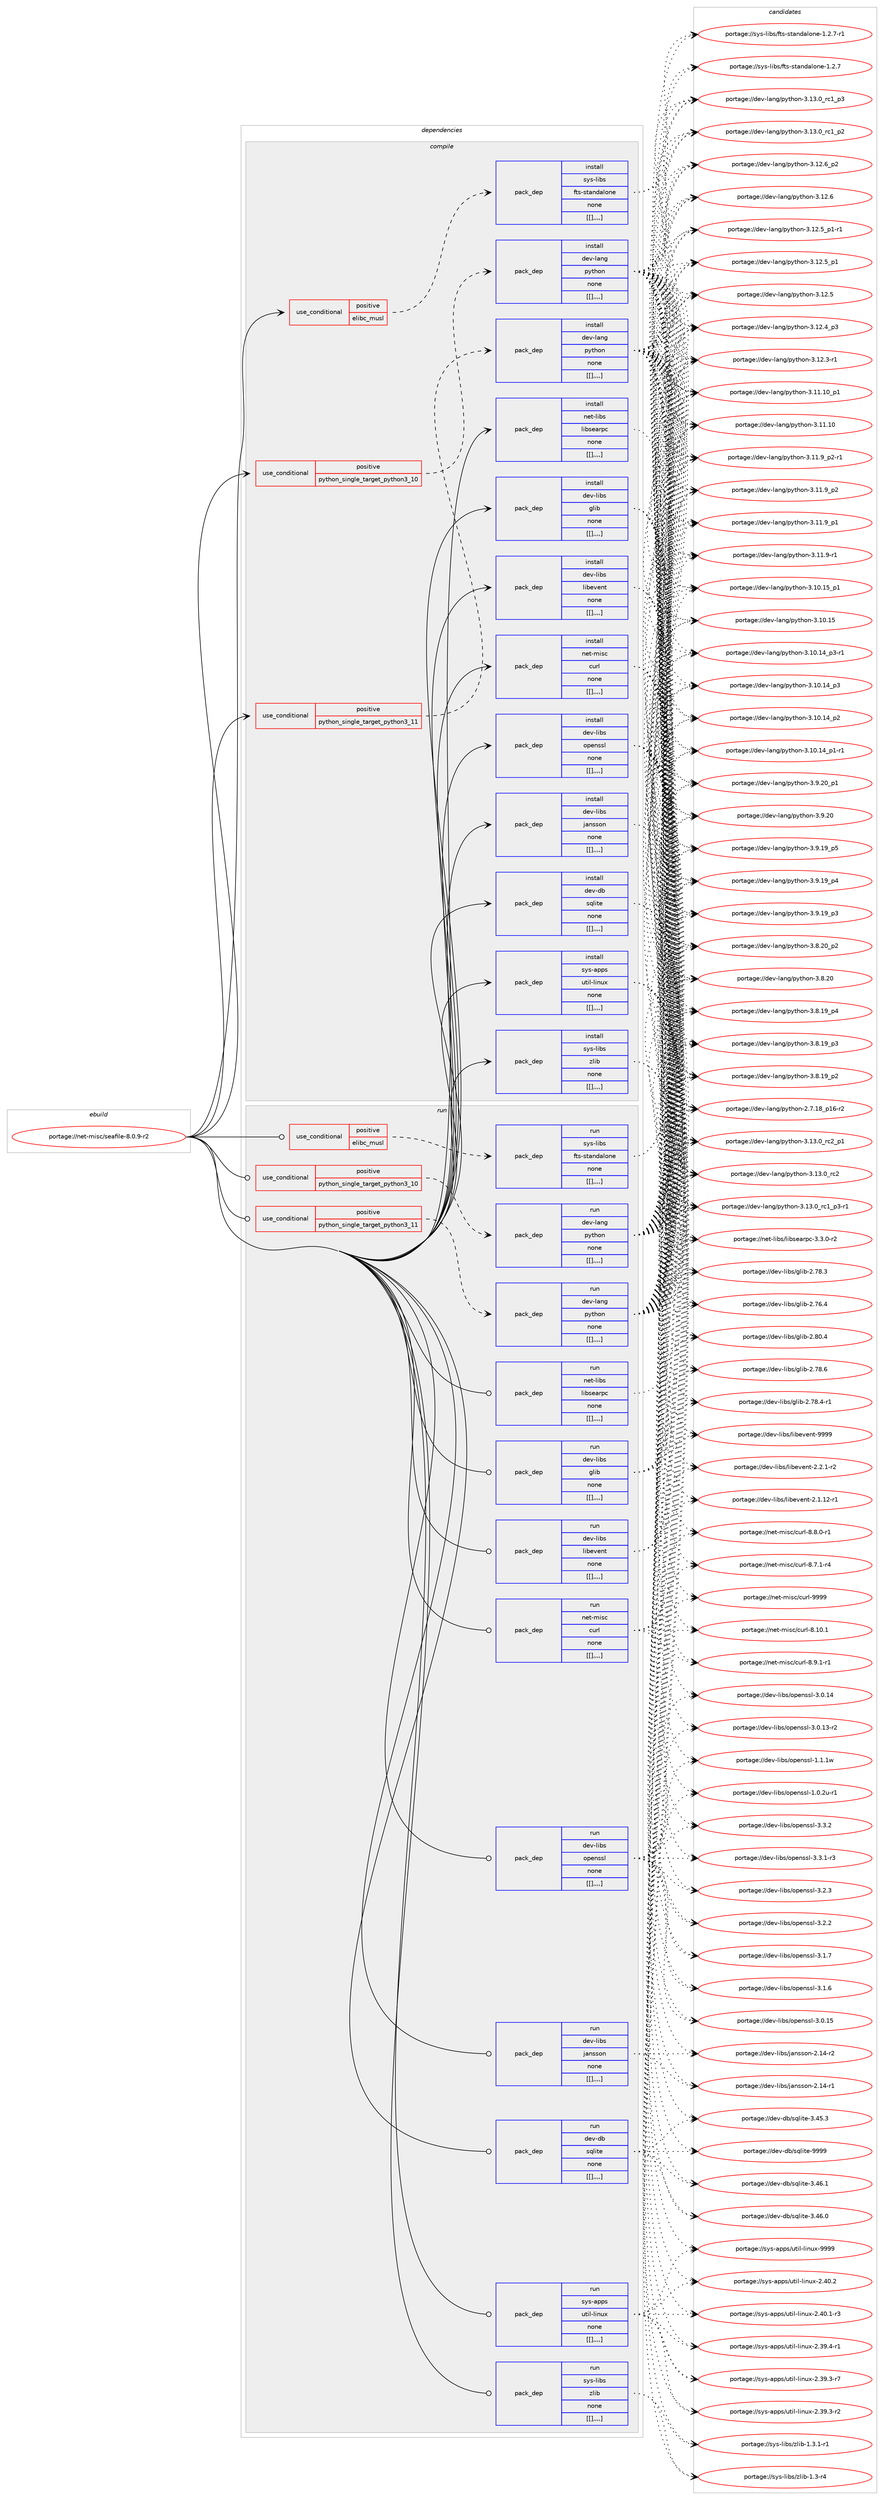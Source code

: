 digraph prolog {

# *************
# Graph options
# *************

newrank=true;
concentrate=true;
compound=true;
graph [rankdir=LR,fontname=Helvetica,fontsize=10,ranksep=1.5];#, ranksep=2.5, nodesep=0.2];
edge  [arrowhead=vee];
node  [fontname=Helvetica,fontsize=10];

# **********
# The ebuild
# **********

subgraph cluster_leftcol {
color=gray;
label=<<i>ebuild</i>>;
id [label="portage://net-misc/seafile-8.0.9-r2", color=red, width=4, href="../net-misc/seafile-8.0.9-r2.svg"];
}

# ****************
# The dependencies
# ****************

subgraph cluster_midcol {
color=gray;
label=<<i>dependencies</i>>;
subgraph cluster_compile {
fillcolor="#eeeeee";
style=filled;
label=<<i>compile</i>>;
subgraph cond102518 {
dependency385290 [label=<<TABLE BORDER="0" CELLBORDER="1" CELLSPACING="0" CELLPADDING="4"><TR><TD ROWSPAN="3" CELLPADDING="10">use_conditional</TD></TR><TR><TD>positive</TD></TR><TR><TD>elibc_musl</TD></TR></TABLE>>, shape=none, color=red];
subgraph pack280033 {
dependency385291 [label=<<TABLE BORDER="0" CELLBORDER="1" CELLSPACING="0" CELLPADDING="4" WIDTH="220"><TR><TD ROWSPAN="6" CELLPADDING="30">pack_dep</TD></TR><TR><TD WIDTH="110">install</TD></TR><TR><TD>sys-libs</TD></TR><TR><TD>fts-standalone</TD></TR><TR><TD>none</TD></TR><TR><TD>[[],,,,]</TD></TR></TABLE>>, shape=none, color=blue];
}
dependency385290:e -> dependency385291:w [weight=20,style="dashed",arrowhead="vee"];
}
id:e -> dependency385290:w [weight=20,style="solid",arrowhead="vee"];
subgraph cond102519 {
dependency385292 [label=<<TABLE BORDER="0" CELLBORDER="1" CELLSPACING="0" CELLPADDING="4"><TR><TD ROWSPAN="3" CELLPADDING="10">use_conditional</TD></TR><TR><TD>positive</TD></TR><TR><TD>python_single_target_python3_10</TD></TR></TABLE>>, shape=none, color=red];
subgraph pack280034 {
dependency385293 [label=<<TABLE BORDER="0" CELLBORDER="1" CELLSPACING="0" CELLPADDING="4" WIDTH="220"><TR><TD ROWSPAN="6" CELLPADDING="30">pack_dep</TD></TR><TR><TD WIDTH="110">install</TD></TR><TR><TD>dev-lang</TD></TR><TR><TD>python</TD></TR><TR><TD>none</TD></TR><TR><TD>[[],,,,]</TD></TR></TABLE>>, shape=none, color=blue];
}
dependency385292:e -> dependency385293:w [weight=20,style="dashed",arrowhead="vee"];
}
id:e -> dependency385292:w [weight=20,style="solid",arrowhead="vee"];
subgraph cond102520 {
dependency385294 [label=<<TABLE BORDER="0" CELLBORDER="1" CELLSPACING="0" CELLPADDING="4"><TR><TD ROWSPAN="3" CELLPADDING="10">use_conditional</TD></TR><TR><TD>positive</TD></TR><TR><TD>python_single_target_python3_11</TD></TR></TABLE>>, shape=none, color=red];
subgraph pack280035 {
dependency385295 [label=<<TABLE BORDER="0" CELLBORDER="1" CELLSPACING="0" CELLPADDING="4" WIDTH="220"><TR><TD ROWSPAN="6" CELLPADDING="30">pack_dep</TD></TR><TR><TD WIDTH="110">install</TD></TR><TR><TD>dev-lang</TD></TR><TR><TD>python</TD></TR><TR><TD>none</TD></TR><TR><TD>[[],,,,]</TD></TR></TABLE>>, shape=none, color=blue];
}
dependency385294:e -> dependency385295:w [weight=20,style="dashed",arrowhead="vee"];
}
id:e -> dependency385294:w [weight=20,style="solid",arrowhead="vee"];
subgraph pack280036 {
dependency385296 [label=<<TABLE BORDER="0" CELLBORDER="1" CELLSPACING="0" CELLPADDING="4" WIDTH="220"><TR><TD ROWSPAN="6" CELLPADDING="30">pack_dep</TD></TR><TR><TD WIDTH="110">install</TD></TR><TR><TD>dev-db</TD></TR><TR><TD>sqlite</TD></TR><TR><TD>none</TD></TR><TR><TD>[[],,,,]</TD></TR></TABLE>>, shape=none, color=blue];
}
id:e -> dependency385296:w [weight=20,style="solid",arrowhead="vee"];
subgraph pack280037 {
dependency385297 [label=<<TABLE BORDER="0" CELLBORDER="1" CELLSPACING="0" CELLPADDING="4" WIDTH="220"><TR><TD ROWSPAN="6" CELLPADDING="30">pack_dep</TD></TR><TR><TD WIDTH="110">install</TD></TR><TR><TD>dev-libs</TD></TR><TR><TD>glib</TD></TR><TR><TD>none</TD></TR><TR><TD>[[],,,,]</TD></TR></TABLE>>, shape=none, color=blue];
}
id:e -> dependency385297:w [weight=20,style="solid",arrowhead="vee"];
subgraph pack280038 {
dependency385298 [label=<<TABLE BORDER="0" CELLBORDER="1" CELLSPACING="0" CELLPADDING="4" WIDTH="220"><TR><TD ROWSPAN="6" CELLPADDING="30">pack_dep</TD></TR><TR><TD WIDTH="110">install</TD></TR><TR><TD>dev-libs</TD></TR><TR><TD>jansson</TD></TR><TR><TD>none</TD></TR><TR><TD>[[],,,,]</TD></TR></TABLE>>, shape=none, color=blue];
}
id:e -> dependency385298:w [weight=20,style="solid",arrowhead="vee"];
subgraph pack280039 {
dependency385299 [label=<<TABLE BORDER="0" CELLBORDER="1" CELLSPACING="0" CELLPADDING="4" WIDTH="220"><TR><TD ROWSPAN="6" CELLPADDING="30">pack_dep</TD></TR><TR><TD WIDTH="110">install</TD></TR><TR><TD>dev-libs</TD></TR><TR><TD>libevent</TD></TR><TR><TD>none</TD></TR><TR><TD>[[],,,,]</TD></TR></TABLE>>, shape=none, color=blue];
}
id:e -> dependency385299:w [weight=20,style="solid",arrowhead="vee"];
subgraph pack280040 {
dependency385300 [label=<<TABLE BORDER="0" CELLBORDER="1" CELLSPACING="0" CELLPADDING="4" WIDTH="220"><TR><TD ROWSPAN="6" CELLPADDING="30">pack_dep</TD></TR><TR><TD WIDTH="110">install</TD></TR><TR><TD>dev-libs</TD></TR><TR><TD>openssl</TD></TR><TR><TD>none</TD></TR><TR><TD>[[],,,,]</TD></TR></TABLE>>, shape=none, color=blue];
}
id:e -> dependency385300:w [weight=20,style="solid",arrowhead="vee"];
subgraph pack280041 {
dependency385301 [label=<<TABLE BORDER="0" CELLBORDER="1" CELLSPACING="0" CELLPADDING="4" WIDTH="220"><TR><TD ROWSPAN="6" CELLPADDING="30">pack_dep</TD></TR><TR><TD WIDTH="110">install</TD></TR><TR><TD>net-libs</TD></TR><TR><TD>libsearpc</TD></TR><TR><TD>none</TD></TR><TR><TD>[[],,,,]</TD></TR></TABLE>>, shape=none, color=blue];
}
id:e -> dependency385301:w [weight=20,style="solid",arrowhead="vee"];
subgraph pack280042 {
dependency385302 [label=<<TABLE BORDER="0" CELLBORDER="1" CELLSPACING="0" CELLPADDING="4" WIDTH="220"><TR><TD ROWSPAN="6" CELLPADDING="30">pack_dep</TD></TR><TR><TD WIDTH="110">install</TD></TR><TR><TD>net-misc</TD></TR><TR><TD>curl</TD></TR><TR><TD>none</TD></TR><TR><TD>[[],,,,]</TD></TR></TABLE>>, shape=none, color=blue];
}
id:e -> dependency385302:w [weight=20,style="solid",arrowhead="vee"];
subgraph pack280043 {
dependency385303 [label=<<TABLE BORDER="0" CELLBORDER="1" CELLSPACING="0" CELLPADDING="4" WIDTH="220"><TR><TD ROWSPAN="6" CELLPADDING="30">pack_dep</TD></TR><TR><TD WIDTH="110">install</TD></TR><TR><TD>sys-apps</TD></TR><TR><TD>util-linux</TD></TR><TR><TD>none</TD></TR><TR><TD>[[],,,,]</TD></TR></TABLE>>, shape=none, color=blue];
}
id:e -> dependency385303:w [weight=20,style="solid",arrowhead="vee"];
subgraph pack280044 {
dependency385304 [label=<<TABLE BORDER="0" CELLBORDER="1" CELLSPACING="0" CELLPADDING="4" WIDTH="220"><TR><TD ROWSPAN="6" CELLPADDING="30">pack_dep</TD></TR><TR><TD WIDTH="110">install</TD></TR><TR><TD>sys-libs</TD></TR><TR><TD>zlib</TD></TR><TR><TD>none</TD></TR><TR><TD>[[],,,,]</TD></TR></TABLE>>, shape=none, color=blue];
}
id:e -> dependency385304:w [weight=20,style="solid",arrowhead="vee"];
}
subgraph cluster_compileandrun {
fillcolor="#eeeeee";
style=filled;
label=<<i>compile and run</i>>;
}
subgraph cluster_run {
fillcolor="#eeeeee";
style=filled;
label=<<i>run</i>>;
subgraph cond102521 {
dependency385305 [label=<<TABLE BORDER="0" CELLBORDER="1" CELLSPACING="0" CELLPADDING="4"><TR><TD ROWSPAN="3" CELLPADDING="10">use_conditional</TD></TR><TR><TD>positive</TD></TR><TR><TD>elibc_musl</TD></TR></TABLE>>, shape=none, color=red];
subgraph pack280045 {
dependency385306 [label=<<TABLE BORDER="0" CELLBORDER="1" CELLSPACING="0" CELLPADDING="4" WIDTH="220"><TR><TD ROWSPAN="6" CELLPADDING="30">pack_dep</TD></TR><TR><TD WIDTH="110">run</TD></TR><TR><TD>sys-libs</TD></TR><TR><TD>fts-standalone</TD></TR><TR><TD>none</TD></TR><TR><TD>[[],,,,]</TD></TR></TABLE>>, shape=none, color=blue];
}
dependency385305:e -> dependency385306:w [weight=20,style="dashed",arrowhead="vee"];
}
id:e -> dependency385305:w [weight=20,style="solid",arrowhead="odot"];
subgraph cond102522 {
dependency385307 [label=<<TABLE BORDER="0" CELLBORDER="1" CELLSPACING="0" CELLPADDING="4"><TR><TD ROWSPAN="3" CELLPADDING="10">use_conditional</TD></TR><TR><TD>positive</TD></TR><TR><TD>python_single_target_python3_10</TD></TR></TABLE>>, shape=none, color=red];
subgraph pack280046 {
dependency385308 [label=<<TABLE BORDER="0" CELLBORDER="1" CELLSPACING="0" CELLPADDING="4" WIDTH="220"><TR><TD ROWSPAN="6" CELLPADDING="30">pack_dep</TD></TR><TR><TD WIDTH="110">run</TD></TR><TR><TD>dev-lang</TD></TR><TR><TD>python</TD></TR><TR><TD>none</TD></TR><TR><TD>[[],,,,]</TD></TR></TABLE>>, shape=none, color=blue];
}
dependency385307:e -> dependency385308:w [weight=20,style="dashed",arrowhead="vee"];
}
id:e -> dependency385307:w [weight=20,style="solid",arrowhead="odot"];
subgraph cond102523 {
dependency385309 [label=<<TABLE BORDER="0" CELLBORDER="1" CELLSPACING="0" CELLPADDING="4"><TR><TD ROWSPAN="3" CELLPADDING="10">use_conditional</TD></TR><TR><TD>positive</TD></TR><TR><TD>python_single_target_python3_11</TD></TR></TABLE>>, shape=none, color=red];
subgraph pack280047 {
dependency385310 [label=<<TABLE BORDER="0" CELLBORDER="1" CELLSPACING="0" CELLPADDING="4" WIDTH="220"><TR><TD ROWSPAN="6" CELLPADDING="30">pack_dep</TD></TR><TR><TD WIDTH="110">run</TD></TR><TR><TD>dev-lang</TD></TR><TR><TD>python</TD></TR><TR><TD>none</TD></TR><TR><TD>[[],,,,]</TD></TR></TABLE>>, shape=none, color=blue];
}
dependency385309:e -> dependency385310:w [weight=20,style="dashed",arrowhead="vee"];
}
id:e -> dependency385309:w [weight=20,style="solid",arrowhead="odot"];
subgraph pack280048 {
dependency385311 [label=<<TABLE BORDER="0" CELLBORDER="1" CELLSPACING="0" CELLPADDING="4" WIDTH="220"><TR><TD ROWSPAN="6" CELLPADDING="30">pack_dep</TD></TR><TR><TD WIDTH="110">run</TD></TR><TR><TD>dev-db</TD></TR><TR><TD>sqlite</TD></TR><TR><TD>none</TD></TR><TR><TD>[[],,,,]</TD></TR></TABLE>>, shape=none, color=blue];
}
id:e -> dependency385311:w [weight=20,style="solid",arrowhead="odot"];
subgraph pack280049 {
dependency385312 [label=<<TABLE BORDER="0" CELLBORDER="1" CELLSPACING="0" CELLPADDING="4" WIDTH="220"><TR><TD ROWSPAN="6" CELLPADDING="30">pack_dep</TD></TR><TR><TD WIDTH="110">run</TD></TR><TR><TD>dev-libs</TD></TR><TR><TD>glib</TD></TR><TR><TD>none</TD></TR><TR><TD>[[],,,,]</TD></TR></TABLE>>, shape=none, color=blue];
}
id:e -> dependency385312:w [weight=20,style="solid",arrowhead="odot"];
subgraph pack280050 {
dependency385313 [label=<<TABLE BORDER="0" CELLBORDER="1" CELLSPACING="0" CELLPADDING="4" WIDTH="220"><TR><TD ROWSPAN="6" CELLPADDING="30">pack_dep</TD></TR><TR><TD WIDTH="110">run</TD></TR><TR><TD>dev-libs</TD></TR><TR><TD>jansson</TD></TR><TR><TD>none</TD></TR><TR><TD>[[],,,,]</TD></TR></TABLE>>, shape=none, color=blue];
}
id:e -> dependency385313:w [weight=20,style="solid",arrowhead="odot"];
subgraph pack280051 {
dependency385314 [label=<<TABLE BORDER="0" CELLBORDER="1" CELLSPACING="0" CELLPADDING="4" WIDTH="220"><TR><TD ROWSPAN="6" CELLPADDING="30">pack_dep</TD></TR><TR><TD WIDTH="110">run</TD></TR><TR><TD>dev-libs</TD></TR><TR><TD>libevent</TD></TR><TR><TD>none</TD></TR><TR><TD>[[],,,,]</TD></TR></TABLE>>, shape=none, color=blue];
}
id:e -> dependency385314:w [weight=20,style="solid",arrowhead="odot"];
subgraph pack280052 {
dependency385315 [label=<<TABLE BORDER="0" CELLBORDER="1" CELLSPACING="0" CELLPADDING="4" WIDTH="220"><TR><TD ROWSPAN="6" CELLPADDING="30">pack_dep</TD></TR><TR><TD WIDTH="110">run</TD></TR><TR><TD>dev-libs</TD></TR><TR><TD>openssl</TD></TR><TR><TD>none</TD></TR><TR><TD>[[],,,,]</TD></TR></TABLE>>, shape=none, color=blue];
}
id:e -> dependency385315:w [weight=20,style="solid",arrowhead="odot"];
subgraph pack280053 {
dependency385316 [label=<<TABLE BORDER="0" CELLBORDER="1" CELLSPACING="0" CELLPADDING="4" WIDTH="220"><TR><TD ROWSPAN="6" CELLPADDING="30">pack_dep</TD></TR><TR><TD WIDTH="110">run</TD></TR><TR><TD>net-libs</TD></TR><TR><TD>libsearpc</TD></TR><TR><TD>none</TD></TR><TR><TD>[[],,,,]</TD></TR></TABLE>>, shape=none, color=blue];
}
id:e -> dependency385316:w [weight=20,style="solid",arrowhead="odot"];
subgraph pack280054 {
dependency385317 [label=<<TABLE BORDER="0" CELLBORDER="1" CELLSPACING="0" CELLPADDING="4" WIDTH="220"><TR><TD ROWSPAN="6" CELLPADDING="30">pack_dep</TD></TR><TR><TD WIDTH="110">run</TD></TR><TR><TD>net-misc</TD></TR><TR><TD>curl</TD></TR><TR><TD>none</TD></TR><TR><TD>[[],,,,]</TD></TR></TABLE>>, shape=none, color=blue];
}
id:e -> dependency385317:w [weight=20,style="solid",arrowhead="odot"];
subgraph pack280055 {
dependency385318 [label=<<TABLE BORDER="0" CELLBORDER="1" CELLSPACING="0" CELLPADDING="4" WIDTH="220"><TR><TD ROWSPAN="6" CELLPADDING="30">pack_dep</TD></TR><TR><TD WIDTH="110">run</TD></TR><TR><TD>sys-apps</TD></TR><TR><TD>util-linux</TD></TR><TR><TD>none</TD></TR><TR><TD>[[],,,,]</TD></TR></TABLE>>, shape=none, color=blue];
}
id:e -> dependency385318:w [weight=20,style="solid",arrowhead="odot"];
subgraph pack280056 {
dependency385319 [label=<<TABLE BORDER="0" CELLBORDER="1" CELLSPACING="0" CELLPADDING="4" WIDTH="220"><TR><TD ROWSPAN="6" CELLPADDING="30">pack_dep</TD></TR><TR><TD WIDTH="110">run</TD></TR><TR><TD>sys-libs</TD></TR><TR><TD>zlib</TD></TR><TR><TD>none</TD></TR><TR><TD>[[],,,,]</TD></TR></TABLE>>, shape=none, color=blue];
}
id:e -> dependency385319:w [weight=20,style="solid",arrowhead="odot"];
}
}

# **************
# The candidates
# **************

subgraph cluster_choices {
rank=same;
color=gray;
label=<<i>candidates</i>>;

subgraph choice280033 {
color=black;
nodesep=1;
choice1151211154510810598115471021161154511511697110100971081111101014549465046554511449 [label="portage://sys-libs/fts-standalone-1.2.7-r1", color=red, width=4,href="../sys-libs/fts-standalone-1.2.7-r1.svg"];
choice115121115451081059811547102116115451151169711010097108111110101454946504655 [label="portage://sys-libs/fts-standalone-1.2.7", color=red, width=4,href="../sys-libs/fts-standalone-1.2.7.svg"];
dependency385291:e -> choice1151211154510810598115471021161154511511697110100971081111101014549465046554511449:w [style=dotted,weight="100"];
dependency385291:e -> choice115121115451081059811547102116115451151169711010097108111110101454946504655:w [style=dotted,weight="100"];
}
subgraph choice280034 {
color=black;
nodesep=1;
choice100101118451089711010347112121116104111110455146495146489511499509511249 [label="portage://dev-lang/python-3.13.0_rc2_p1", color=red, width=4,href="../dev-lang/python-3.13.0_rc2_p1.svg"];
choice10010111845108971101034711212111610411111045514649514648951149950 [label="portage://dev-lang/python-3.13.0_rc2", color=red, width=4,href="../dev-lang/python-3.13.0_rc2.svg"];
choice1001011184510897110103471121211161041111104551464951464895114994995112514511449 [label="portage://dev-lang/python-3.13.0_rc1_p3-r1", color=red, width=4,href="../dev-lang/python-3.13.0_rc1_p3-r1.svg"];
choice100101118451089711010347112121116104111110455146495146489511499499511251 [label="portage://dev-lang/python-3.13.0_rc1_p3", color=red, width=4,href="../dev-lang/python-3.13.0_rc1_p3.svg"];
choice100101118451089711010347112121116104111110455146495146489511499499511250 [label="portage://dev-lang/python-3.13.0_rc1_p2", color=red, width=4,href="../dev-lang/python-3.13.0_rc1_p2.svg"];
choice100101118451089711010347112121116104111110455146495046549511250 [label="portage://dev-lang/python-3.12.6_p2", color=red, width=4,href="../dev-lang/python-3.12.6_p2.svg"];
choice10010111845108971101034711212111610411111045514649504654 [label="portage://dev-lang/python-3.12.6", color=red, width=4,href="../dev-lang/python-3.12.6.svg"];
choice1001011184510897110103471121211161041111104551464950465395112494511449 [label="portage://dev-lang/python-3.12.5_p1-r1", color=red, width=4,href="../dev-lang/python-3.12.5_p1-r1.svg"];
choice100101118451089711010347112121116104111110455146495046539511249 [label="portage://dev-lang/python-3.12.5_p1", color=red, width=4,href="../dev-lang/python-3.12.5_p1.svg"];
choice10010111845108971101034711212111610411111045514649504653 [label="portage://dev-lang/python-3.12.5", color=red, width=4,href="../dev-lang/python-3.12.5.svg"];
choice100101118451089711010347112121116104111110455146495046529511251 [label="portage://dev-lang/python-3.12.4_p3", color=red, width=4,href="../dev-lang/python-3.12.4_p3.svg"];
choice100101118451089711010347112121116104111110455146495046514511449 [label="portage://dev-lang/python-3.12.3-r1", color=red, width=4,href="../dev-lang/python-3.12.3-r1.svg"];
choice10010111845108971101034711212111610411111045514649494649489511249 [label="portage://dev-lang/python-3.11.10_p1", color=red, width=4,href="../dev-lang/python-3.11.10_p1.svg"];
choice1001011184510897110103471121211161041111104551464949464948 [label="portage://dev-lang/python-3.11.10", color=red, width=4,href="../dev-lang/python-3.11.10.svg"];
choice1001011184510897110103471121211161041111104551464949465795112504511449 [label="portage://dev-lang/python-3.11.9_p2-r1", color=red, width=4,href="../dev-lang/python-3.11.9_p2-r1.svg"];
choice100101118451089711010347112121116104111110455146494946579511250 [label="portage://dev-lang/python-3.11.9_p2", color=red, width=4,href="../dev-lang/python-3.11.9_p2.svg"];
choice100101118451089711010347112121116104111110455146494946579511249 [label="portage://dev-lang/python-3.11.9_p1", color=red, width=4,href="../dev-lang/python-3.11.9_p1.svg"];
choice100101118451089711010347112121116104111110455146494946574511449 [label="portage://dev-lang/python-3.11.9-r1", color=red, width=4,href="../dev-lang/python-3.11.9-r1.svg"];
choice10010111845108971101034711212111610411111045514649484649539511249 [label="portage://dev-lang/python-3.10.15_p1", color=red, width=4,href="../dev-lang/python-3.10.15_p1.svg"];
choice1001011184510897110103471121211161041111104551464948464953 [label="portage://dev-lang/python-3.10.15", color=red, width=4,href="../dev-lang/python-3.10.15.svg"];
choice100101118451089711010347112121116104111110455146494846495295112514511449 [label="portage://dev-lang/python-3.10.14_p3-r1", color=red, width=4,href="../dev-lang/python-3.10.14_p3-r1.svg"];
choice10010111845108971101034711212111610411111045514649484649529511251 [label="portage://dev-lang/python-3.10.14_p3", color=red, width=4,href="../dev-lang/python-3.10.14_p3.svg"];
choice10010111845108971101034711212111610411111045514649484649529511250 [label="portage://dev-lang/python-3.10.14_p2", color=red, width=4,href="../dev-lang/python-3.10.14_p2.svg"];
choice100101118451089711010347112121116104111110455146494846495295112494511449 [label="portage://dev-lang/python-3.10.14_p1-r1", color=red, width=4,href="../dev-lang/python-3.10.14_p1-r1.svg"];
choice100101118451089711010347112121116104111110455146574650489511249 [label="portage://dev-lang/python-3.9.20_p1", color=red, width=4,href="../dev-lang/python-3.9.20_p1.svg"];
choice10010111845108971101034711212111610411111045514657465048 [label="portage://dev-lang/python-3.9.20", color=red, width=4,href="../dev-lang/python-3.9.20.svg"];
choice100101118451089711010347112121116104111110455146574649579511253 [label="portage://dev-lang/python-3.9.19_p5", color=red, width=4,href="../dev-lang/python-3.9.19_p5.svg"];
choice100101118451089711010347112121116104111110455146574649579511252 [label="portage://dev-lang/python-3.9.19_p4", color=red, width=4,href="../dev-lang/python-3.9.19_p4.svg"];
choice100101118451089711010347112121116104111110455146574649579511251 [label="portage://dev-lang/python-3.9.19_p3", color=red, width=4,href="../dev-lang/python-3.9.19_p3.svg"];
choice100101118451089711010347112121116104111110455146564650489511250 [label="portage://dev-lang/python-3.8.20_p2", color=red, width=4,href="../dev-lang/python-3.8.20_p2.svg"];
choice10010111845108971101034711212111610411111045514656465048 [label="portage://dev-lang/python-3.8.20", color=red, width=4,href="../dev-lang/python-3.8.20.svg"];
choice100101118451089711010347112121116104111110455146564649579511252 [label="portage://dev-lang/python-3.8.19_p4", color=red, width=4,href="../dev-lang/python-3.8.19_p4.svg"];
choice100101118451089711010347112121116104111110455146564649579511251 [label="portage://dev-lang/python-3.8.19_p3", color=red, width=4,href="../dev-lang/python-3.8.19_p3.svg"];
choice100101118451089711010347112121116104111110455146564649579511250 [label="portage://dev-lang/python-3.8.19_p2", color=red, width=4,href="../dev-lang/python-3.8.19_p2.svg"];
choice100101118451089711010347112121116104111110455046554649569511249544511450 [label="portage://dev-lang/python-2.7.18_p16-r2", color=red, width=4,href="../dev-lang/python-2.7.18_p16-r2.svg"];
dependency385293:e -> choice100101118451089711010347112121116104111110455146495146489511499509511249:w [style=dotted,weight="100"];
dependency385293:e -> choice10010111845108971101034711212111610411111045514649514648951149950:w [style=dotted,weight="100"];
dependency385293:e -> choice1001011184510897110103471121211161041111104551464951464895114994995112514511449:w [style=dotted,weight="100"];
dependency385293:e -> choice100101118451089711010347112121116104111110455146495146489511499499511251:w [style=dotted,weight="100"];
dependency385293:e -> choice100101118451089711010347112121116104111110455146495146489511499499511250:w [style=dotted,weight="100"];
dependency385293:e -> choice100101118451089711010347112121116104111110455146495046549511250:w [style=dotted,weight="100"];
dependency385293:e -> choice10010111845108971101034711212111610411111045514649504654:w [style=dotted,weight="100"];
dependency385293:e -> choice1001011184510897110103471121211161041111104551464950465395112494511449:w [style=dotted,weight="100"];
dependency385293:e -> choice100101118451089711010347112121116104111110455146495046539511249:w [style=dotted,weight="100"];
dependency385293:e -> choice10010111845108971101034711212111610411111045514649504653:w [style=dotted,weight="100"];
dependency385293:e -> choice100101118451089711010347112121116104111110455146495046529511251:w [style=dotted,weight="100"];
dependency385293:e -> choice100101118451089711010347112121116104111110455146495046514511449:w [style=dotted,weight="100"];
dependency385293:e -> choice10010111845108971101034711212111610411111045514649494649489511249:w [style=dotted,weight="100"];
dependency385293:e -> choice1001011184510897110103471121211161041111104551464949464948:w [style=dotted,weight="100"];
dependency385293:e -> choice1001011184510897110103471121211161041111104551464949465795112504511449:w [style=dotted,weight="100"];
dependency385293:e -> choice100101118451089711010347112121116104111110455146494946579511250:w [style=dotted,weight="100"];
dependency385293:e -> choice100101118451089711010347112121116104111110455146494946579511249:w [style=dotted,weight="100"];
dependency385293:e -> choice100101118451089711010347112121116104111110455146494946574511449:w [style=dotted,weight="100"];
dependency385293:e -> choice10010111845108971101034711212111610411111045514649484649539511249:w [style=dotted,weight="100"];
dependency385293:e -> choice1001011184510897110103471121211161041111104551464948464953:w [style=dotted,weight="100"];
dependency385293:e -> choice100101118451089711010347112121116104111110455146494846495295112514511449:w [style=dotted,weight="100"];
dependency385293:e -> choice10010111845108971101034711212111610411111045514649484649529511251:w [style=dotted,weight="100"];
dependency385293:e -> choice10010111845108971101034711212111610411111045514649484649529511250:w [style=dotted,weight="100"];
dependency385293:e -> choice100101118451089711010347112121116104111110455146494846495295112494511449:w [style=dotted,weight="100"];
dependency385293:e -> choice100101118451089711010347112121116104111110455146574650489511249:w [style=dotted,weight="100"];
dependency385293:e -> choice10010111845108971101034711212111610411111045514657465048:w [style=dotted,weight="100"];
dependency385293:e -> choice100101118451089711010347112121116104111110455146574649579511253:w [style=dotted,weight="100"];
dependency385293:e -> choice100101118451089711010347112121116104111110455146574649579511252:w [style=dotted,weight="100"];
dependency385293:e -> choice100101118451089711010347112121116104111110455146574649579511251:w [style=dotted,weight="100"];
dependency385293:e -> choice100101118451089711010347112121116104111110455146564650489511250:w [style=dotted,weight="100"];
dependency385293:e -> choice10010111845108971101034711212111610411111045514656465048:w [style=dotted,weight="100"];
dependency385293:e -> choice100101118451089711010347112121116104111110455146564649579511252:w [style=dotted,weight="100"];
dependency385293:e -> choice100101118451089711010347112121116104111110455146564649579511251:w [style=dotted,weight="100"];
dependency385293:e -> choice100101118451089711010347112121116104111110455146564649579511250:w [style=dotted,weight="100"];
dependency385293:e -> choice100101118451089711010347112121116104111110455046554649569511249544511450:w [style=dotted,weight="100"];
}
subgraph choice280035 {
color=black;
nodesep=1;
choice100101118451089711010347112121116104111110455146495146489511499509511249 [label="portage://dev-lang/python-3.13.0_rc2_p1", color=red, width=4,href="../dev-lang/python-3.13.0_rc2_p1.svg"];
choice10010111845108971101034711212111610411111045514649514648951149950 [label="portage://dev-lang/python-3.13.0_rc2", color=red, width=4,href="../dev-lang/python-3.13.0_rc2.svg"];
choice1001011184510897110103471121211161041111104551464951464895114994995112514511449 [label="portage://dev-lang/python-3.13.0_rc1_p3-r1", color=red, width=4,href="../dev-lang/python-3.13.0_rc1_p3-r1.svg"];
choice100101118451089711010347112121116104111110455146495146489511499499511251 [label="portage://dev-lang/python-3.13.0_rc1_p3", color=red, width=4,href="../dev-lang/python-3.13.0_rc1_p3.svg"];
choice100101118451089711010347112121116104111110455146495146489511499499511250 [label="portage://dev-lang/python-3.13.0_rc1_p2", color=red, width=4,href="../dev-lang/python-3.13.0_rc1_p2.svg"];
choice100101118451089711010347112121116104111110455146495046549511250 [label="portage://dev-lang/python-3.12.6_p2", color=red, width=4,href="../dev-lang/python-3.12.6_p2.svg"];
choice10010111845108971101034711212111610411111045514649504654 [label="portage://dev-lang/python-3.12.6", color=red, width=4,href="../dev-lang/python-3.12.6.svg"];
choice1001011184510897110103471121211161041111104551464950465395112494511449 [label="portage://dev-lang/python-3.12.5_p1-r1", color=red, width=4,href="../dev-lang/python-3.12.5_p1-r1.svg"];
choice100101118451089711010347112121116104111110455146495046539511249 [label="portage://dev-lang/python-3.12.5_p1", color=red, width=4,href="../dev-lang/python-3.12.5_p1.svg"];
choice10010111845108971101034711212111610411111045514649504653 [label="portage://dev-lang/python-3.12.5", color=red, width=4,href="../dev-lang/python-3.12.5.svg"];
choice100101118451089711010347112121116104111110455146495046529511251 [label="portage://dev-lang/python-3.12.4_p3", color=red, width=4,href="../dev-lang/python-3.12.4_p3.svg"];
choice100101118451089711010347112121116104111110455146495046514511449 [label="portage://dev-lang/python-3.12.3-r1", color=red, width=4,href="../dev-lang/python-3.12.3-r1.svg"];
choice10010111845108971101034711212111610411111045514649494649489511249 [label="portage://dev-lang/python-3.11.10_p1", color=red, width=4,href="../dev-lang/python-3.11.10_p1.svg"];
choice1001011184510897110103471121211161041111104551464949464948 [label="portage://dev-lang/python-3.11.10", color=red, width=4,href="../dev-lang/python-3.11.10.svg"];
choice1001011184510897110103471121211161041111104551464949465795112504511449 [label="portage://dev-lang/python-3.11.9_p2-r1", color=red, width=4,href="../dev-lang/python-3.11.9_p2-r1.svg"];
choice100101118451089711010347112121116104111110455146494946579511250 [label="portage://dev-lang/python-3.11.9_p2", color=red, width=4,href="../dev-lang/python-3.11.9_p2.svg"];
choice100101118451089711010347112121116104111110455146494946579511249 [label="portage://dev-lang/python-3.11.9_p1", color=red, width=4,href="../dev-lang/python-3.11.9_p1.svg"];
choice100101118451089711010347112121116104111110455146494946574511449 [label="portage://dev-lang/python-3.11.9-r1", color=red, width=4,href="../dev-lang/python-3.11.9-r1.svg"];
choice10010111845108971101034711212111610411111045514649484649539511249 [label="portage://dev-lang/python-3.10.15_p1", color=red, width=4,href="../dev-lang/python-3.10.15_p1.svg"];
choice1001011184510897110103471121211161041111104551464948464953 [label="portage://dev-lang/python-3.10.15", color=red, width=4,href="../dev-lang/python-3.10.15.svg"];
choice100101118451089711010347112121116104111110455146494846495295112514511449 [label="portage://dev-lang/python-3.10.14_p3-r1", color=red, width=4,href="../dev-lang/python-3.10.14_p3-r1.svg"];
choice10010111845108971101034711212111610411111045514649484649529511251 [label="portage://dev-lang/python-3.10.14_p3", color=red, width=4,href="../dev-lang/python-3.10.14_p3.svg"];
choice10010111845108971101034711212111610411111045514649484649529511250 [label="portage://dev-lang/python-3.10.14_p2", color=red, width=4,href="../dev-lang/python-3.10.14_p2.svg"];
choice100101118451089711010347112121116104111110455146494846495295112494511449 [label="portage://dev-lang/python-3.10.14_p1-r1", color=red, width=4,href="../dev-lang/python-3.10.14_p1-r1.svg"];
choice100101118451089711010347112121116104111110455146574650489511249 [label="portage://dev-lang/python-3.9.20_p1", color=red, width=4,href="../dev-lang/python-3.9.20_p1.svg"];
choice10010111845108971101034711212111610411111045514657465048 [label="portage://dev-lang/python-3.9.20", color=red, width=4,href="../dev-lang/python-3.9.20.svg"];
choice100101118451089711010347112121116104111110455146574649579511253 [label="portage://dev-lang/python-3.9.19_p5", color=red, width=4,href="../dev-lang/python-3.9.19_p5.svg"];
choice100101118451089711010347112121116104111110455146574649579511252 [label="portage://dev-lang/python-3.9.19_p4", color=red, width=4,href="../dev-lang/python-3.9.19_p4.svg"];
choice100101118451089711010347112121116104111110455146574649579511251 [label="portage://dev-lang/python-3.9.19_p3", color=red, width=4,href="../dev-lang/python-3.9.19_p3.svg"];
choice100101118451089711010347112121116104111110455146564650489511250 [label="portage://dev-lang/python-3.8.20_p2", color=red, width=4,href="../dev-lang/python-3.8.20_p2.svg"];
choice10010111845108971101034711212111610411111045514656465048 [label="portage://dev-lang/python-3.8.20", color=red, width=4,href="../dev-lang/python-3.8.20.svg"];
choice100101118451089711010347112121116104111110455146564649579511252 [label="portage://dev-lang/python-3.8.19_p4", color=red, width=4,href="../dev-lang/python-3.8.19_p4.svg"];
choice100101118451089711010347112121116104111110455146564649579511251 [label="portage://dev-lang/python-3.8.19_p3", color=red, width=4,href="../dev-lang/python-3.8.19_p3.svg"];
choice100101118451089711010347112121116104111110455146564649579511250 [label="portage://dev-lang/python-3.8.19_p2", color=red, width=4,href="../dev-lang/python-3.8.19_p2.svg"];
choice100101118451089711010347112121116104111110455046554649569511249544511450 [label="portage://dev-lang/python-2.7.18_p16-r2", color=red, width=4,href="../dev-lang/python-2.7.18_p16-r2.svg"];
dependency385295:e -> choice100101118451089711010347112121116104111110455146495146489511499509511249:w [style=dotted,weight="100"];
dependency385295:e -> choice10010111845108971101034711212111610411111045514649514648951149950:w [style=dotted,weight="100"];
dependency385295:e -> choice1001011184510897110103471121211161041111104551464951464895114994995112514511449:w [style=dotted,weight="100"];
dependency385295:e -> choice100101118451089711010347112121116104111110455146495146489511499499511251:w [style=dotted,weight="100"];
dependency385295:e -> choice100101118451089711010347112121116104111110455146495146489511499499511250:w [style=dotted,weight="100"];
dependency385295:e -> choice100101118451089711010347112121116104111110455146495046549511250:w [style=dotted,weight="100"];
dependency385295:e -> choice10010111845108971101034711212111610411111045514649504654:w [style=dotted,weight="100"];
dependency385295:e -> choice1001011184510897110103471121211161041111104551464950465395112494511449:w [style=dotted,weight="100"];
dependency385295:e -> choice100101118451089711010347112121116104111110455146495046539511249:w [style=dotted,weight="100"];
dependency385295:e -> choice10010111845108971101034711212111610411111045514649504653:w [style=dotted,weight="100"];
dependency385295:e -> choice100101118451089711010347112121116104111110455146495046529511251:w [style=dotted,weight="100"];
dependency385295:e -> choice100101118451089711010347112121116104111110455146495046514511449:w [style=dotted,weight="100"];
dependency385295:e -> choice10010111845108971101034711212111610411111045514649494649489511249:w [style=dotted,weight="100"];
dependency385295:e -> choice1001011184510897110103471121211161041111104551464949464948:w [style=dotted,weight="100"];
dependency385295:e -> choice1001011184510897110103471121211161041111104551464949465795112504511449:w [style=dotted,weight="100"];
dependency385295:e -> choice100101118451089711010347112121116104111110455146494946579511250:w [style=dotted,weight="100"];
dependency385295:e -> choice100101118451089711010347112121116104111110455146494946579511249:w [style=dotted,weight="100"];
dependency385295:e -> choice100101118451089711010347112121116104111110455146494946574511449:w [style=dotted,weight="100"];
dependency385295:e -> choice10010111845108971101034711212111610411111045514649484649539511249:w [style=dotted,weight="100"];
dependency385295:e -> choice1001011184510897110103471121211161041111104551464948464953:w [style=dotted,weight="100"];
dependency385295:e -> choice100101118451089711010347112121116104111110455146494846495295112514511449:w [style=dotted,weight="100"];
dependency385295:e -> choice10010111845108971101034711212111610411111045514649484649529511251:w [style=dotted,weight="100"];
dependency385295:e -> choice10010111845108971101034711212111610411111045514649484649529511250:w [style=dotted,weight="100"];
dependency385295:e -> choice100101118451089711010347112121116104111110455146494846495295112494511449:w [style=dotted,weight="100"];
dependency385295:e -> choice100101118451089711010347112121116104111110455146574650489511249:w [style=dotted,weight="100"];
dependency385295:e -> choice10010111845108971101034711212111610411111045514657465048:w [style=dotted,weight="100"];
dependency385295:e -> choice100101118451089711010347112121116104111110455146574649579511253:w [style=dotted,weight="100"];
dependency385295:e -> choice100101118451089711010347112121116104111110455146574649579511252:w [style=dotted,weight="100"];
dependency385295:e -> choice100101118451089711010347112121116104111110455146574649579511251:w [style=dotted,weight="100"];
dependency385295:e -> choice100101118451089711010347112121116104111110455146564650489511250:w [style=dotted,weight="100"];
dependency385295:e -> choice10010111845108971101034711212111610411111045514656465048:w [style=dotted,weight="100"];
dependency385295:e -> choice100101118451089711010347112121116104111110455146564649579511252:w [style=dotted,weight="100"];
dependency385295:e -> choice100101118451089711010347112121116104111110455146564649579511251:w [style=dotted,weight="100"];
dependency385295:e -> choice100101118451089711010347112121116104111110455146564649579511250:w [style=dotted,weight="100"];
dependency385295:e -> choice100101118451089711010347112121116104111110455046554649569511249544511450:w [style=dotted,weight="100"];
}
subgraph choice280036 {
color=black;
nodesep=1;
choice1001011184510098471151131081051161014557575757 [label="portage://dev-db/sqlite-9999", color=red, width=4,href="../dev-db/sqlite-9999.svg"];
choice10010111845100984711511310810511610145514652544649 [label="portage://dev-db/sqlite-3.46.1", color=red, width=4,href="../dev-db/sqlite-3.46.1.svg"];
choice10010111845100984711511310810511610145514652544648 [label="portage://dev-db/sqlite-3.46.0", color=red, width=4,href="../dev-db/sqlite-3.46.0.svg"];
choice10010111845100984711511310810511610145514652534651 [label="portage://dev-db/sqlite-3.45.3", color=red, width=4,href="../dev-db/sqlite-3.45.3.svg"];
dependency385296:e -> choice1001011184510098471151131081051161014557575757:w [style=dotted,weight="100"];
dependency385296:e -> choice10010111845100984711511310810511610145514652544649:w [style=dotted,weight="100"];
dependency385296:e -> choice10010111845100984711511310810511610145514652544648:w [style=dotted,weight="100"];
dependency385296:e -> choice10010111845100984711511310810511610145514652534651:w [style=dotted,weight="100"];
}
subgraph choice280037 {
color=black;
nodesep=1;
choice1001011184510810598115471031081059845504656484652 [label="portage://dev-libs/glib-2.80.4", color=red, width=4,href="../dev-libs/glib-2.80.4.svg"];
choice1001011184510810598115471031081059845504655564654 [label="portage://dev-libs/glib-2.78.6", color=red, width=4,href="../dev-libs/glib-2.78.6.svg"];
choice10010111845108105981154710310810598455046555646524511449 [label="portage://dev-libs/glib-2.78.4-r1", color=red, width=4,href="../dev-libs/glib-2.78.4-r1.svg"];
choice1001011184510810598115471031081059845504655564651 [label="portage://dev-libs/glib-2.78.3", color=red, width=4,href="../dev-libs/glib-2.78.3.svg"];
choice1001011184510810598115471031081059845504655544652 [label="portage://dev-libs/glib-2.76.4", color=red, width=4,href="../dev-libs/glib-2.76.4.svg"];
dependency385297:e -> choice1001011184510810598115471031081059845504656484652:w [style=dotted,weight="100"];
dependency385297:e -> choice1001011184510810598115471031081059845504655564654:w [style=dotted,weight="100"];
dependency385297:e -> choice10010111845108105981154710310810598455046555646524511449:w [style=dotted,weight="100"];
dependency385297:e -> choice1001011184510810598115471031081059845504655564651:w [style=dotted,weight="100"];
dependency385297:e -> choice1001011184510810598115471031081059845504655544652:w [style=dotted,weight="100"];
}
subgraph choice280038 {
color=black;
nodesep=1;
choice1001011184510810598115471069711011511511111045504649524511450 [label="portage://dev-libs/jansson-2.14-r2", color=red, width=4,href="../dev-libs/jansson-2.14-r2.svg"];
choice1001011184510810598115471069711011511511111045504649524511449 [label="portage://dev-libs/jansson-2.14-r1", color=red, width=4,href="../dev-libs/jansson-2.14-r1.svg"];
dependency385298:e -> choice1001011184510810598115471069711011511511111045504649524511450:w [style=dotted,weight="100"];
dependency385298:e -> choice1001011184510810598115471069711011511511111045504649524511449:w [style=dotted,weight="100"];
}
subgraph choice280039 {
color=black;
nodesep=1;
choice100101118451081059811547108105981011181011101164557575757 [label="portage://dev-libs/libevent-9999", color=red, width=4,href="../dev-libs/libevent-9999.svg"];
choice100101118451081059811547108105981011181011101164550465046494511450 [label="portage://dev-libs/libevent-2.2.1-r2", color=red, width=4,href="../dev-libs/libevent-2.2.1-r2.svg"];
choice10010111845108105981154710810598101118101110116455046494649504511449 [label="portage://dev-libs/libevent-2.1.12-r1", color=red, width=4,href="../dev-libs/libevent-2.1.12-r1.svg"];
dependency385299:e -> choice100101118451081059811547108105981011181011101164557575757:w [style=dotted,weight="100"];
dependency385299:e -> choice100101118451081059811547108105981011181011101164550465046494511450:w [style=dotted,weight="100"];
dependency385299:e -> choice10010111845108105981154710810598101118101110116455046494649504511449:w [style=dotted,weight="100"];
}
subgraph choice280040 {
color=black;
nodesep=1;
choice100101118451081059811547111112101110115115108455146514650 [label="portage://dev-libs/openssl-3.3.2", color=red, width=4,href="../dev-libs/openssl-3.3.2.svg"];
choice1001011184510810598115471111121011101151151084551465146494511451 [label="portage://dev-libs/openssl-3.3.1-r3", color=red, width=4,href="../dev-libs/openssl-3.3.1-r3.svg"];
choice100101118451081059811547111112101110115115108455146504651 [label="portage://dev-libs/openssl-3.2.3", color=red, width=4,href="../dev-libs/openssl-3.2.3.svg"];
choice100101118451081059811547111112101110115115108455146504650 [label="portage://dev-libs/openssl-3.2.2", color=red, width=4,href="../dev-libs/openssl-3.2.2.svg"];
choice100101118451081059811547111112101110115115108455146494655 [label="portage://dev-libs/openssl-3.1.7", color=red, width=4,href="../dev-libs/openssl-3.1.7.svg"];
choice100101118451081059811547111112101110115115108455146494654 [label="portage://dev-libs/openssl-3.1.6", color=red, width=4,href="../dev-libs/openssl-3.1.6.svg"];
choice10010111845108105981154711111210111011511510845514648464953 [label="portage://dev-libs/openssl-3.0.15", color=red, width=4,href="../dev-libs/openssl-3.0.15.svg"];
choice10010111845108105981154711111210111011511510845514648464952 [label="portage://dev-libs/openssl-3.0.14", color=red, width=4,href="../dev-libs/openssl-3.0.14.svg"];
choice100101118451081059811547111112101110115115108455146484649514511450 [label="portage://dev-libs/openssl-3.0.13-r2", color=red, width=4,href="../dev-libs/openssl-3.0.13-r2.svg"];
choice100101118451081059811547111112101110115115108454946494649119 [label="portage://dev-libs/openssl-1.1.1w", color=red, width=4,href="../dev-libs/openssl-1.1.1w.svg"];
choice1001011184510810598115471111121011101151151084549464846501174511449 [label="portage://dev-libs/openssl-1.0.2u-r1", color=red, width=4,href="../dev-libs/openssl-1.0.2u-r1.svg"];
dependency385300:e -> choice100101118451081059811547111112101110115115108455146514650:w [style=dotted,weight="100"];
dependency385300:e -> choice1001011184510810598115471111121011101151151084551465146494511451:w [style=dotted,weight="100"];
dependency385300:e -> choice100101118451081059811547111112101110115115108455146504651:w [style=dotted,weight="100"];
dependency385300:e -> choice100101118451081059811547111112101110115115108455146504650:w [style=dotted,weight="100"];
dependency385300:e -> choice100101118451081059811547111112101110115115108455146494655:w [style=dotted,weight="100"];
dependency385300:e -> choice100101118451081059811547111112101110115115108455146494654:w [style=dotted,weight="100"];
dependency385300:e -> choice10010111845108105981154711111210111011511510845514648464953:w [style=dotted,weight="100"];
dependency385300:e -> choice10010111845108105981154711111210111011511510845514648464952:w [style=dotted,weight="100"];
dependency385300:e -> choice100101118451081059811547111112101110115115108455146484649514511450:w [style=dotted,weight="100"];
dependency385300:e -> choice100101118451081059811547111112101110115115108454946494649119:w [style=dotted,weight="100"];
dependency385300:e -> choice1001011184510810598115471111121011101151151084549464846501174511449:w [style=dotted,weight="100"];
}
subgraph choice280041 {
color=black;
nodesep=1;
choice1101011164510810598115471081059811510197114112994551465146484511450 [label="portage://net-libs/libsearpc-3.3.0-r2", color=red, width=4,href="../net-libs/libsearpc-3.3.0-r2.svg"];
dependency385301:e -> choice1101011164510810598115471081059811510197114112994551465146484511450:w [style=dotted,weight="100"];
}
subgraph choice280042 {
color=black;
nodesep=1;
choice110101116451091051159947991171141084557575757 [label="portage://net-misc/curl-9999", color=red, width=4,href="../net-misc/curl-9999.svg"];
choice1101011164510910511599479911711410845564649484649 [label="portage://net-misc/curl-8.10.1", color=red, width=4,href="../net-misc/curl-8.10.1.svg"];
choice110101116451091051159947991171141084556465746494511449 [label="portage://net-misc/curl-8.9.1-r1", color=red, width=4,href="../net-misc/curl-8.9.1-r1.svg"];
choice110101116451091051159947991171141084556465646484511449 [label="portage://net-misc/curl-8.8.0-r1", color=red, width=4,href="../net-misc/curl-8.8.0-r1.svg"];
choice110101116451091051159947991171141084556465546494511452 [label="portage://net-misc/curl-8.7.1-r4", color=red, width=4,href="../net-misc/curl-8.7.1-r4.svg"];
dependency385302:e -> choice110101116451091051159947991171141084557575757:w [style=dotted,weight="100"];
dependency385302:e -> choice1101011164510910511599479911711410845564649484649:w [style=dotted,weight="100"];
dependency385302:e -> choice110101116451091051159947991171141084556465746494511449:w [style=dotted,weight="100"];
dependency385302:e -> choice110101116451091051159947991171141084556465646484511449:w [style=dotted,weight="100"];
dependency385302:e -> choice110101116451091051159947991171141084556465546494511452:w [style=dotted,weight="100"];
}
subgraph choice280043 {
color=black;
nodesep=1;
choice115121115459711211211547117116105108451081051101171204557575757 [label="portage://sys-apps/util-linux-9999", color=red, width=4,href="../sys-apps/util-linux-9999.svg"];
choice1151211154597112112115471171161051084510810511011712045504652484650 [label="portage://sys-apps/util-linux-2.40.2", color=red, width=4,href="../sys-apps/util-linux-2.40.2.svg"];
choice11512111545971121121154711711610510845108105110117120455046524846494511451 [label="portage://sys-apps/util-linux-2.40.1-r3", color=red, width=4,href="../sys-apps/util-linux-2.40.1-r3.svg"];
choice11512111545971121121154711711610510845108105110117120455046515746524511449 [label="portage://sys-apps/util-linux-2.39.4-r1", color=red, width=4,href="../sys-apps/util-linux-2.39.4-r1.svg"];
choice11512111545971121121154711711610510845108105110117120455046515746514511455 [label="portage://sys-apps/util-linux-2.39.3-r7", color=red, width=4,href="../sys-apps/util-linux-2.39.3-r7.svg"];
choice11512111545971121121154711711610510845108105110117120455046515746514511450 [label="portage://sys-apps/util-linux-2.39.3-r2", color=red, width=4,href="../sys-apps/util-linux-2.39.3-r2.svg"];
dependency385303:e -> choice115121115459711211211547117116105108451081051101171204557575757:w [style=dotted,weight="100"];
dependency385303:e -> choice1151211154597112112115471171161051084510810511011712045504652484650:w [style=dotted,weight="100"];
dependency385303:e -> choice11512111545971121121154711711610510845108105110117120455046524846494511451:w [style=dotted,weight="100"];
dependency385303:e -> choice11512111545971121121154711711610510845108105110117120455046515746524511449:w [style=dotted,weight="100"];
dependency385303:e -> choice11512111545971121121154711711610510845108105110117120455046515746514511455:w [style=dotted,weight="100"];
dependency385303:e -> choice11512111545971121121154711711610510845108105110117120455046515746514511450:w [style=dotted,weight="100"];
}
subgraph choice280044 {
color=black;
nodesep=1;
choice115121115451081059811547122108105984549465146494511449 [label="portage://sys-libs/zlib-1.3.1-r1", color=red, width=4,href="../sys-libs/zlib-1.3.1-r1.svg"];
choice11512111545108105981154712210810598454946514511452 [label="portage://sys-libs/zlib-1.3-r4", color=red, width=4,href="../sys-libs/zlib-1.3-r4.svg"];
dependency385304:e -> choice115121115451081059811547122108105984549465146494511449:w [style=dotted,weight="100"];
dependency385304:e -> choice11512111545108105981154712210810598454946514511452:w [style=dotted,weight="100"];
}
subgraph choice280045 {
color=black;
nodesep=1;
choice1151211154510810598115471021161154511511697110100971081111101014549465046554511449 [label="portage://sys-libs/fts-standalone-1.2.7-r1", color=red, width=4,href="../sys-libs/fts-standalone-1.2.7-r1.svg"];
choice115121115451081059811547102116115451151169711010097108111110101454946504655 [label="portage://sys-libs/fts-standalone-1.2.7", color=red, width=4,href="../sys-libs/fts-standalone-1.2.7.svg"];
dependency385306:e -> choice1151211154510810598115471021161154511511697110100971081111101014549465046554511449:w [style=dotted,weight="100"];
dependency385306:e -> choice115121115451081059811547102116115451151169711010097108111110101454946504655:w [style=dotted,weight="100"];
}
subgraph choice280046 {
color=black;
nodesep=1;
choice100101118451089711010347112121116104111110455146495146489511499509511249 [label="portage://dev-lang/python-3.13.0_rc2_p1", color=red, width=4,href="../dev-lang/python-3.13.0_rc2_p1.svg"];
choice10010111845108971101034711212111610411111045514649514648951149950 [label="portage://dev-lang/python-3.13.0_rc2", color=red, width=4,href="../dev-lang/python-3.13.0_rc2.svg"];
choice1001011184510897110103471121211161041111104551464951464895114994995112514511449 [label="portage://dev-lang/python-3.13.0_rc1_p3-r1", color=red, width=4,href="../dev-lang/python-3.13.0_rc1_p3-r1.svg"];
choice100101118451089711010347112121116104111110455146495146489511499499511251 [label="portage://dev-lang/python-3.13.0_rc1_p3", color=red, width=4,href="../dev-lang/python-3.13.0_rc1_p3.svg"];
choice100101118451089711010347112121116104111110455146495146489511499499511250 [label="portage://dev-lang/python-3.13.0_rc1_p2", color=red, width=4,href="../dev-lang/python-3.13.0_rc1_p2.svg"];
choice100101118451089711010347112121116104111110455146495046549511250 [label="portage://dev-lang/python-3.12.6_p2", color=red, width=4,href="../dev-lang/python-3.12.6_p2.svg"];
choice10010111845108971101034711212111610411111045514649504654 [label="portage://dev-lang/python-3.12.6", color=red, width=4,href="../dev-lang/python-3.12.6.svg"];
choice1001011184510897110103471121211161041111104551464950465395112494511449 [label="portage://dev-lang/python-3.12.5_p1-r1", color=red, width=4,href="../dev-lang/python-3.12.5_p1-r1.svg"];
choice100101118451089711010347112121116104111110455146495046539511249 [label="portage://dev-lang/python-3.12.5_p1", color=red, width=4,href="../dev-lang/python-3.12.5_p1.svg"];
choice10010111845108971101034711212111610411111045514649504653 [label="portage://dev-lang/python-3.12.5", color=red, width=4,href="../dev-lang/python-3.12.5.svg"];
choice100101118451089711010347112121116104111110455146495046529511251 [label="portage://dev-lang/python-3.12.4_p3", color=red, width=4,href="../dev-lang/python-3.12.4_p3.svg"];
choice100101118451089711010347112121116104111110455146495046514511449 [label="portage://dev-lang/python-3.12.3-r1", color=red, width=4,href="../dev-lang/python-3.12.3-r1.svg"];
choice10010111845108971101034711212111610411111045514649494649489511249 [label="portage://dev-lang/python-3.11.10_p1", color=red, width=4,href="../dev-lang/python-3.11.10_p1.svg"];
choice1001011184510897110103471121211161041111104551464949464948 [label="portage://dev-lang/python-3.11.10", color=red, width=4,href="../dev-lang/python-3.11.10.svg"];
choice1001011184510897110103471121211161041111104551464949465795112504511449 [label="portage://dev-lang/python-3.11.9_p2-r1", color=red, width=4,href="../dev-lang/python-3.11.9_p2-r1.svg"];
choice100101118451089711010347112121116104111110455146494946579511250 [label="portage://dev-lang/python-3.11.9_p2", color=red, width=4,href="../dev-lang/python-3.11.9_p2.svg"];
choice100101118451089711010347112121116104111110455146494946579511249 [label="portage://dev-lang/python-3.11.9_p1", color=red, width=4,href="../dev-lang/python-3.11.9_p1.svg"];
choice100101118451089711010347112121116104111110455146494946574511449 [label="portage://dev-lang/python-3.11.9-r1", color=red, width=4,href="../dev-lang/python-3.11.9-r1.svg"];
choice10010111845108971101034711212111610411111045514649484649539511249 [label="portage://dev-lang/python-3.10.15_p1", color=red, width=4,href="../dev-lang/python-3.10.15_p1.svg"];
choice1001011184510897110103471121211161041111104551464948464953 [label="portage://dev-lang/python-3.10.15", color=red, width=4,href="../dev-lang/python-3.10.15.svg"];
choice100101118451089711010347112121116104111110455146494846495295112514511449 [label="portage://dev-lang/python-3.10.14_p3-r1", color=red, width=4,href="../dev-lang/python-3.10.14_p3-r1.svg"];
choice10010111845108971101034711212111610411111045514649484649529511251 [label="portage://dev-lang/python-3.10.14_p3", color=red, width=4,href="../dev-lang/python-3.10.14_p3.svg"];
choice10010111845108971101034711212111610411111045514649484649529511250 [label="portage://dev-lang/python-3.10.14_p2", color=red, width=4,href="../dev-lang/python-3.10.14_p2.svg"];
choice100101118451089711010347112121116104111110455146494846495295112494511449 [label="portage://dev-lang/python-3.10.14_p1-r1", color=red, width=4,href="../dev-lang/python-3.10.14_p1-r1.svg"];
choice100101118451089711010347112121116104111110455146574650489511249 [label="portage://dev-lang/python-3.9.20_p1", color=red, width=4,href="../dev-lang/python-3.9.20_p1.svg"];
choice10010111845108971101034711212111610411111045514657465048 [label="portage://dev-lang/python-3.9.20", color=red, width=4,href="../dev-lang/python-3.9.20.svg"];
choice100101118451089711010347112121116104111110455146574649579511253 [label="portage://dev-lang/python-3.9.19_p5", color=red, width=4,href="../dev-lang/python-3.9.19_p5.svg"];
choice100101118451089711010347112121116104111110455146574649579511252 [label="portage://dev-lang/python-3.9.19_p4", color=red, width=4,href="../dev-lang/python-3.9.19_p4.svg"];
choice100101118451089711010347112121116104111110455146574649579511251 [label="portage://dev-lang/python-3.9.19_p3", color=red, width=4,href="../dev-lang/python-3.9.19_p3.svg"];
choice100101118451089711010347112121116104111110455146564650489511250 [label="portage://dev-lang/python-3.8.20_p2", color=red, width=4,href="../dev-lang/python-3.8.20_p2.svg"];
choice10010111845108971101034711212111610411111045514656465048 [label="portage://dev-lang/python-3.8.20", color=red, width=4,href="../dev-lang/python-3.8.20.svg"];
choice100101118451089711010347112121116104111110455146564649579511252 [label="portage://dev-lang/python-3.8.19_p4", color=red, width=4,href="../dev-lang/python-3.8.19_p4.svg"];
choice100101118451089711010347112121116104111110455146564649579511251 [label="portage://dev-lang/python-3.8.19_p3", color=red, width=4,href="../dev-lang/python-3.8.19_p3.svg"];
choice100101118451089711010347112121116104111110455146564649579511250 [label="portage://dev-lang/python-3.8.19_p2", color=red, width=4,href="../dev-lang/python-3.8.19_p2.svg"];
choice100101118451089711010347112121116104111110455046554649569511249544511450 [label="portage://dev-lang/python-2.7.18_p16-r2", color=red, width=4,href="../dev-lang/python-2.7.18_p16-r2.svg"];
dependency385308:e -> choice100101118451089711010347112121116104111110455146495146489511499509511249:w [style=dotted,weight="100"];
dependency385308:e -> choice10010111845108971101034711212111610411111045514649514648951149950:w [style=dotted,weight="100"];
dependency385308:e -> choice1001011184510897110103471121211161041111104551464951464895114994995112514511449:w [style=dotted,weight="100"];
dependency385308:e -> choice100101118451089711010347112121116104111110455146495146489511499499511251:w [style=dotted,weight="100"];
dependency385308:e -> choice100101118451089711010347112121116104111110455146495146489511499499511250:w [style=dotted,weight="100"];
dependency385308:e -> choice100101118451089711010347112121116104111110455146495046549511250:w [style=dotted,weight="100"];
dependency385308:e -> choice10010111845108971101034711212111610411111045514649504654:w [style=dotted,weight="100"];
dependency385308:e -> choice1001011184510897110103471121211161041111104551464950465395112494511449:w [style=dotted,weight="100"];
dependency385308:e -> choice100101118451089711010347112121116104111110455146495046539511249:w [style=dotted,weight="100"];
dependency385308:e -> choice10010111845108971101034711212111610411111045514649504653:w [style=dotted,weight="100"];
dependency385308:e -> choice100101118451089711010347112121116104111110455146495046529511251:w [style=dotted,weight="100"];
dependency385308:e -> choice100101118451089711010347112121116104111110455146495046514511449:w [style=dotted,weight="100"];
dependency385308:e -> choice10010111845108971101034711212111610411111045514649494649489511249:w [style=dotted,weight="100"];
dependency385308:e -> choice1001011184510897110103471121211161041111104551464949464948:w [style=dotted,weight="100"];
dependency385308:e -> choice1001011184510897110103471121211161041111104551464949465795112504511449:w [style=dotted,weight="100"];
dependency385308:e -> choice100101118451089711010347112121116104111110455146494946579511250:w [style=dotted,weight="100"];
dependency385308:e -> choice100101118451089711010347112121116104111110455146494946579511249:w [style=dotted,weight="100"];
dependency385308:e -> choice100101118451089711010347112121116104111110455146494946574511449:w [style=dotted,weight="100"];
dependency385308:e -> choice10010111845108971101034711212111610411111045514649484649539511249:w [style=dotted,weight="100"];
dependency385308:e -> choice1001011184510897110103471121211161041111104551464948464953:w [style=dotted,weight="100"];
dependency385308:e -> choice100101118451089711010347112121116104111110455146494846495295112514511449:w [style=dotted,weight="100"];
dependency385308:e -> choice10010111845108971101034711212111610411111045514649484649529511251:w [style=dotted,weight="100"];
dependency385308:e -> choice10010111845108971101034711212111610411111045514649484649529511250:w [style=dotted,weight="100"];
dependency385308:e -> choice100101118451089711010347112121116104111110455146494846495295112494511449:w [style=dotted,weight="100"];
dependency385308:e -> choice100101118451089711010347112121116104111110455146574650489511249:w [style=dotted,weight="100"];
dependency385308:e -> choice10010111845108971101034711212111610411111045514657465048:w [style=dotted,weight="100"];
dependency385308:e -> choice100101118451089711010347112121116104111110455146574649579511253:w [style=dotted,weight="100"];
dependency385308:e -> choice100101118451089711010347112121116104111110455146574649579511252:w [style=dotted,weight="100"];
dependency385308:e -> choice100101118451089711010347112121116104111110455146574649579511251:w [style=dotted,weight="100"];
dependency385308:e -> choice100101118451089711010347112121116104111110455146564650489511250:w [style=dotted,weight="100"];
dependency385308:e -> choice10010111845108971101034711212111610411111045514656465048:w [style=dotted,weight="100"];
dependency385308:e -> choice100101118451089711010347112121116104111110455146564649579511252:w [style=dotted,weight="100"];
dependency385308:e -> choice100101118451089711010347112121116104111110455146564649579511251:w [style=dotted,weight="100"];
dependency385308:e -> choice100101118451089711010347112121116104111110455146564649579511250:w [style=dotted,weight="100"];
dependency385308:e -> choice100101118451089711010347112121116104111110455046554649569511249544511450:w [style=dotted,weight="100"];
}
subgraph choice280047 {
color=black;
nodesep=1;
choice100101118451089711010347112121116104111110455146495146489511499509511249 [label="portage://dev-lang/python-3.13.0_rc2_p1", color=red, width=4,href="../dev-lang/python-3.13.0_rc2_p1.svg"];
choice10010111845108971101034711212111610411111045514649514648951149950 [label="portage://dev-lang/python-3.13.0_rc2", color=red, width=4,href="../dev-lang/python-3.13.0_rc2.svg"];
choice1001011184510897110103471121211161041111104551464951464895114994995112514511449 [label="portage://dev-lang/python-3.13.0_rc1_p3-r1", color=red, width=4,href="../dev-lang/python-3.13.0_rc1_p3-r1.svg"];
choice100101118451089711010347112121116104111110455146495146489511499499511251 [label="portage://dev-lang/python-3.13.0_rc1_p3", color=red, width=4,href="../dev-lang/python-3.13.0_rc1_p3.svg"];
choice100101118451089711010347112121116104111110455146495146489511499499511250 [label="portage://dev-lang/python-3.13.0_rc1_p2", color=red, width=4,href="../dev-lang/python-3.13.0_rc1_p2.svg"];
choice100101118451089711010347112121116104111110455146495046549511250 [label="portage://dev-lang/python-3.12.6_p2", color=red, width=4,href="../dev-lang/python-3.12.6_p2.svg"];
choice10010111845108971101034711212111610411111045514649504654 [label="portage://dev-lang/python-3.12.6", color=red, width=4,href="../dev-lang/python-3.12.6.svg"];
choice1001011184510897110103471121211161041111104551464950465395112494511449 [label="portage://dev-lang/python-3.12.5_p1-r1", color=red, width=4,href="../dev-lang/python-3.12.5_p1-r1.svg"];
choice100101118451089711010347112121116104111110455146495046539511249 [label="portage://dev-lang/python-3.12.5_p1", color=red, width=4,href="../dev-lang/python-3.12.5_p1.svg"];
choice10010111845108971101034711212111610411111045514649504653 [label="portage://dev-lang/python-3.12.5", color=red, width=4,href="../dev-lang/python-3.12.5.svg"];
choice100101118451089711010347112121116104111110455146495046529511251 [label="portage://dev-lang/python-3.12.4_p3", color=red, width=4,href="../dev-lang/python-3.12.4_p3.svg"];
choice100101118451089711010347112121116104111110455146495046514511449 [label="portage://dev-lang/python-3.12.3-r1", color=red, width=4,href="../dev-lang/python-3.12.3-r1.svg"];
choice10010111845108971101034711212111610411111045514649494649489511249 [label="portage://dev-lang/python-3.11.10_p1", color=red, width=4,href="../dev-lang/python-3.11.10_p1.svg"];
choice1001011184510897110103471121211161041111104551464949464948 [label="portage://dev-lang/python-3.11.10", color=red, width=4,href="../dev-lang/python-3.11.10.svg"];
choice1001011184510897110103471121211161041111104551464949465795112504511449 [label="portage://dev-lang/python-3.11.9_p2-r1", color=red, width=4,href="../dev-lang/python-3.11.9_p2-r1.svg"];
choice100101118451089711010347112121116104111110455146494946579511250 [label="portage://dev-lang/python-3.11.9_p2", color=red, width=4,href="../dev-lang/python-3.11.9_p2.svg"];
choice100101118451089711010347112121116104111110455146494946579511249 [label="portage://dev-lang/python-3.11.9_p1", color=red, width=4,href="../dev-lang/python-3.11.9_p1.svg"];
choice100101118451089711010347112121116104111110455146494946574511449 [label="portage://dev-lang/python-3.11.9-r1", color=red, width=4,href="../dev-lang/python-3.11.9-r1.svg"];
choice10010111845108971101034711212111610411111045514649484649539511249 [label="portage://dev-lang/python-3.10.15_p1", color=red, width=4,href="../dev-lang/python-3.10.15_p1.svg"];
choice1001011184510897110103471121211161041111104551464948464953 [label="portage://dev-lang/python-3.10.15", color=red, width=4,href="../dev-lang/python-3.10.15.svg"];
choice100101118451089711010347112121116104111110455146494846495295112514511449 [label="portage://dev-lang/python-3.10.14_p3-r1", color=red, width=4,href="../dev-lang/python-3.10.14_p3-r1.svg"];
choice10010111845108971101034711212111610411111045514649484649529511251 [label="portage://dev-lang/python-3.10.14_p3", color=red, width=4,href="../dev-lang/python-3.10.14_p3.svg"];
choice10010111845108971101034711212111610411111045514649484649529511250 [label="portage://dev-lang/python-3.10.14_p2", color=red, width=4,href="../dev-lang/python-3.10.14_p2.svg"];
choice100101118451089711010347112121116104111110455146494846495295112494511449 [label="portage://dev-lang/python-3.10.14_p1-r1", color=red, width=4,href="../dev-lang/python-3.10.14_p1-r1.svg"];
choice100101118451089711010347112121116104111110455146574650489511249 [label="portage://dev-lang/python-3.9.20_p1", color=red, width=4,href="../dev-lang/python-3.9.20_p1.svg"];
choice10010111845108971101034711212111610411111045514657465048 [label="portage://dev-lang/python-3.9.20", color=red, width=4,href="../dev-lang/python-3.9.20.svg"];
choice100101118451089711010347112121116104111110455146574649579511253 [label="portage://dev-lang/python-3.9.19_p5", color=red, width=4,href="../dev-lang/python-3.9.19_p5.svg"];
choice100101118451089711010347112121116104111110455146574649579511252 [label="portage://dev-lang/python-3.9.19_p4", color=red, width=4,href="../dev-lang/python-3.9.19_p4.svg"];
choice100101118451089711010347112121116104111110455146574649579511251 [label="portage://dev-lang/python-3.9.19_p3", color=red, width=4,href="../dev-lang/python-3.9.19_p3.svg"];
choice100101118451089711010347112121116104111110455146564650489511250 [label="portage://dev-lang/python-3.8.20_p2", color=red, width=4,href="../dev-lang/python-3.8.20_p2.svg"];
choice10010111845108971101034711212111610411111045514656465048 [label="portage://dev-lang/python-3.8.20", color=red, width=4,href="../dev-lang/python-3.8.20.svg"];
choice100101118451089711010347112121116104111110455146564649579511252 [label="portage://dev-lang/python-3.8.19_p4", color=red, width=4,href="../dev-lang/python-3.8.19_p4.svg"];
choice100101118451089711010347112121116104111110455146564649579511251 [label="portage://dev-lang/python-3.8.19_p3", color=red, width=4,href="../dev-lang/python-3.8.19_p3.svg"];
choice100101118451089711010347112121116104111110455146564649579511250 [label="portage://dev-lang/python-3.8.19_p2", color=red, width=4,href="../dev-lang/python-3.8.19_p2.svg"];
choice100101118451089711010347112121116104111110455046554649569511249544511450 [label="portage://dev-lang/python-2.7.18_p16-r2", color=red, width=4,href="../dev-lang/python-2.7.18_p16-r2.svg"];
dependency385310:e -> choice100101118451089711010347112121116104111110455146495146489511499509511249:w [style=dotted,weight="100"];
dependency385310:e -> choice10010111845108971101034711212111610411111045514649514648951149950:w [style=dotted,weight="100"];
dependency385310:e -> choice1001011184510897110103471121211161041111104551464951464895114994995112514511449:w [style=dotted,weight="100"];
dependency385310:e -> choice100101118451089711010347112121116104111110455146495146489511499499511251:w [style=dotted,weight="100"];
dependency385310:e -> choice100101118451089711010347112121116104111110455146495146489511499499511250:w [style=dotted,weight="100"];
dependency385310:e -> choice100101118451089711010347112121116104111110455146495046549511250:w [style=dotted,weight="100"];
dependency385310:e -> choice10010111845108971101034711212111610411111045514649504654:w [style=dotted,weight="100"];
dependency385310:e -> choice1001011184510897110103471121211161041111104551464950465395112494511449:w [style=dotted,weight="100"];
dependency385310:e -> choice100101118451089711010347112121116104111110455146495046539511249:w [style=dotted,weight="100"];
dependency385310:e -> choice10010111845108971101034711212111610411111045514649504653:w [style=dotted,weight="100"];
dependency385310:e -> choice100101118451089711010347112121116104111110455146495046529511251:w [style=dotted,weight="100"];
dependency385310:e -> choice100101118451089711010347112121116104111110455146495046514511449:w [style=dotted,weight="100"];
dependency385310:e -> choice10010111845108971101034711212111610411111045514649494649489511249:w [style=dotted,weight="100"];
dependency385310:e -> choice1001011184510897110103471121211161041111104551464949464948:w [style=dotted,weight="100"];
dependency385310:e -> choice1001011184510897110103471121211161041111104551464949465795112504511449:w [style=dotted,weight="100"];
dependency385310:e -> choice100101118451089711010347112121116104111110455146494946579511250:w [style=dotted,weight="100"];
dependency385310:e -> choice100101118451089711010347112121116104111110455146494946579511249:w [style=dotted,weight="100"];
dependency385310:e -> choice100101118451089711010347112121116104111110455146494946574511449:w [style=dotted,weight="100"];
dependency385310:e -> choice10010111845108971101034711212111610411111045514649484649539511249:w [style=dotted,weight="100"];
dependency385310:e -> choice1001011184510897110103471121211161041111104551464948464953:w [style=dotted,weight="100"];
dependency385310:e -> choice100101118451089711010347112121116104111110455146494846495295112514511449:w [style=dotted,weight="100"];
dependency385310:e -> choice10010111845108971101034711212111610411111045514649484649529511251:w [style=dotted,weight="100"];
dependency385310:e -> choice10010111845108971101034711212111610411111045514649484649529511250:w [style=dotted,weight="100"];
dependency385310:e -> choice100101118451089711010347112121116104111110455146494846495295112494511449:w [style=dotted,weight="100"];
dependency385310:e -> choice100101118451089711010347112121116104111110455146574650489511249:w [style=dotted,weight="100"];
dependency385310:e -> choice10010111845108971101034711212111610411111045514657465048:w [style=dotted,weight="100"];
dependency385310:e -> choice100101118451089711010347112121116104111110455146574649579511253:w [style=dotted,weight="100"];
dependency385310:e -> choice100101118451089711010347112121116104111110455146574649579511252:w [style=dotted,weight="100"];
dependency385310:e -> choice100101118451089711010347112121116104111110455146574649579511251:w [style=dotted,weight="100"];
dependency385310:e -> choice100101118451089711010347112121116104111110455146564650489511250:w [style=dotted,weight="100"];
dependency385310:e -> choice10010111845108971101034711212111610411111045514656465048:w [style=dotted,weight="100"];
dependency385310:e -> choice100101118451089711010347112121116104111110455146564649579511252:w [style=dotted,weight="100"];
dependency385310:e -> choice100101118451089711010347112121116104111110455146564649579511251:w [style=dotted,weight="100"];
dependency385310:e -> choice100101118451089711010347112121116104111110455146564649579511250:w [style=dotted,weight="100"];
dependency385310:e -> choice100101118451089711010347112121116104111110455046554649569511249544511450:w [style=dotted,weight="100"];
}
subgraph choice280048 {
color=black;
nodesep=1;
choice1001011184510098471151131081051161014557575757 [label="portage://dev-db/sqlite-9999", color=red, width=4,href="../dev-db/sqlite-9999.svg"];
choice10010111845100984711511310810511610145514652544649 [label="portage://dev-db/sqlite-3.46.1", color=red, width=4,href="../dev-db/sqlite-3.46.1.svg"];
choice10010111845100984711511310810511610145514652544648 [label="portage://dev-db/sqlite-3.46.0", color=red, width=4,href="../dev-db/sqlite-3.46.0.svg"];
choice10010111845100984711511310810511610145514652534651 [label="portage://dev-db/sqlite-3.45.3", color=red, width=4,href="../dev-db/sqlite-3.45.3.svg"];
dependency385311:e -> choice1001011184510098471151131081051161014557575757:w [style=dotted,weight="100"];
dependency385311:e -> choice10010111845100984711511310810511610145514652544649:w [style=dotted,weight="100"];
dependency385311:e -> choice10010111845100984711511310810511610145514652544648:w [style=dotted,weight="100"];
dependency385311:e -> choice10010111845100984711511310810511610145514652534651:w [style=dotted,weight="100"];
}
subgraph choice280049 {
color=black;
nodesep=1;
choice1001011184510810598115471031081059845504656484652 [label="portage://dev-libs/glib-2.80.4", color=red, width=4,href="../dev-libs/glib-2.80.4.svg"];
choice1001011184510810598115471031081059845504655564654 [label="portage://dev-libs/glib-2.78.6", color=red, width=4,href="../dev-libs/glib-2.78.6.svg"];
choice10010111845108105981154710310810598455046555646524511449 [label="portage://dev-libs/glib-2.78.4-r1", color=red, width=4,href="../dev-libs/glib-2.78.4-r1.svg"];
choice1001011184510810598115471031081059845504655564651 [label="portage://dev-libs/glib-2.78.3", color=red, width=4,href="../dev-libs/glib-2.78.3.svg"];
choice1001011184510810598115471031081059845504655544652 [label="portage://dev-libs/glib-2.76.4", color=red, width=4,href="../dev-libs/glib-2.76.4.svg"];
dependency385312:e -> choice1001011184510810598115471031081059845504656484652:w [style=dotted,weight="100"];
dependency385312:e -> choice1001011184510810598115471031081059845504655564654:w [style=dotted,weight="100"];
dependency385312:e -> choice10010111845108105981154710310810598455046555646524511449:w [style=dotted,weight="100"];
dependency385312:e -> choice1001011184510810598115471031081059845504655564651:w [style=dotted,weight="100"];
dependency385312:e -> choice1001011184510810598115471031081059845504655544652:w [style=dotted,weight="100"];
}
subgraph choice280050 {
color=black;
nodesep=1;
choice1001011184510810598115471069711011511511111045504649524511450 [label="portage://dev-libs/jansson-2.14-r2", color=red, width=4,href="../dev-libs/jansson-2.14-r2.svg"];
choice1001011184510810598115471069711011511511111045504649524511449 [label="portage://dev-libs/jansson-2.14-r1", color=red, width=4,href="../dev-libs/jansson-2.14-r1.svg"];
dependency385313:e -> choice1001011184510810598115471069711011511511111045504649524511450:w [style=dotted,weight="100"];
dependency385313:e -> choice1001011184510810598115471069711011511511111045504649524511449:w [style=dotted,weight="100"];
}
subgraph choice280051 {
color=black;
nodesep=1;
choice100101118451081059811547108105981011181011101164557575757 [label="portage://dev-libs/libevent-9999", color=red, width=4,href="../dev-libs/libevent-9999.svg"];
choice100101118451081059811547108105981011181011101164550465046494511450 [label="portage://dev-libs/libevent-2.2.1-r2", color=red, width=4,href="../dev-libs/libevent-2.2.1-r2.svg"];
choice10010111845108105981154710810598101118101110116455046494649504511449 [label="portage://dev-libs/libevent-2.1.12-r1", color=red, width=4,href="../dev-libs/libevent-2.1.12-r1.svg"];
dependency385314:e -> choice100101118451081059811547108105981011181011101164557575757:w [style=dotted,weight="100"];
dependency385314:e -> choice100101118451081059811547108105981011181011101164550465046494511450:w [style=dotted,weight="100"];
dependency385314:e -> choice10010111845108105981154710810598101118101110116455046494649504511449:w [style=dotted,weight="100"];
}
subgraph choice280052 {
color=black;
nodesep=1;
choice100101118451081059811547111112101110115115108455146514650 [label="portage://dev-libs/openssl-3.3.2", color=red, width=4,href="../dev-libs/openssl-3.3.2.svg"];
choice1001011184510810598115471111121011101151151084551465146494511451 [label="portage://dev-libs/openssl-3.3.1-r3", color=red, width=4,href="../dev-libs/openssl-3.3.1-r3.svg"];
choice100101118451081059811547111112101110115115108455146504651 [label="portage://dev-libs/openssl-3.2.3", color=red, width=4,href="../dev-libs/openssl-3.2.3.svg"];
choice100101118451081059811547111112101110115115108455146504650 [label="portage://dev-libs/openssl-3.2.2", color=red, width=4,href="../dev-libs/openssl-3.2.2.svg"];
choice100101118451081059811547111112101110115115108455146494655 [label="portage://dev-libs/openssl-3.1.7", color=red, width=4,href="../dev-libs/openssl-3.1.7.svg"];
choice100101118451081059811547111112101110115115108455146494654 [label="portage://dev-libs/openssl-3.1.6", color=red, width=4,href="../dev-libs/openssl-3.1.6.svg"];
choice10010111845108105981154711111210111011511510845514648464953 [label="portage://dev-libs/openssl-3.0.15", color=red, width=4,href="../dev-libs/openssl-3.0.15.svg"];
choice10010111845108105981154711111210111011511510845514648464952 [label="portage://dev-libs/openssl-3.0.14", color=red, width=4,href="../dev-libs/openssl-3.0.14.svg"];
choice100101118451081059811547111112101110115115108455146484649514511450 [label="portage://dev-libs/openssl-3.0.13-r2", color=red, width=4,href="../dev-libs/openssl-3.0.13-r2.svg"];
choice100101118451081059811547111112101110115115108454946494649119 [label="portage://dev-libs/openssl-1.1.1w", color=red, width=4,href="../dev-libs/openssl-1.1.1w.svg"];
choice1001011184510810598115471111121011101151151084549464846501174511449 [label="portage://dev-libs/openssl-1.0.2u-r1", color=red, width=4,href="../dev-libs/openssl-1.0.2u-r1.svg"];
dependency385315:e -> choice100101118451081059811547111112101110115115108455146514650:w [style=dotted,weight="100"];
dependency385315:e -> choice1001011184510810598115471111121011101151151084551465146494511451:w [style=dotted,weight="100"];
dependency385315:e -> choice100101118451081059811547111112101110115115108455146504651:w [style=dotted,weight="100"];
dependency385315:e -> choice100101118451081059811547111112101110115115108455146504650:w [style=dotted,weight="100"];
dependency385315:e -> choice100101118451081059811547111112101110115115108455146494655:w [style=dotted,weight="100"];
dependency385315:e -> choice100101118451081059811547111112101110115115108455146494654:w [style=dotted,weight="100"];
dependency385315:e -> choice10010111845108105981154711111210111011511510845514648464953:w [style=dotted,weight="100"];
dependency385315:e -> choice10010111845108105981154711111210111011511510845514648464952:w [style=dotted,weight="100"];
dependency385315:e -> choice100101118451081059811547111112101110115115108455146484649514511450:w [style=dotted,weight="100"];
dependency385315:e -> choice100101118451081059811547111112101110115115108454946494649119:w [style=dotted,weight="100"];
dependency385315:e -> choice1001011184510810598115471111121011101151151084549464846501174511449:w [style=dotted,weight="100"];
}
subgraph choice280053 {
color=black;
nodesep=1;
choice1101011164510810598115471081059811510197114112994551465146484511450 [label="portage://net-libs/libsearpc-3.3.0-r2", color=red, width=4,href="../net-libs/libsearpc-3.3.0-r2.svg"];
dependency385316:e -> choice1101011164510810598115471081059811510197114112994551465146484511450:w [style=dotted,weight="100"];
}
subgraph choice280054 {
color=black;
nodesep=1;
choice110101116451091051159947991171141084557575757 [label="portage://net-misc/curl-9999", color=red, width=4,href="../net-misc/curl-9999.svg"];
choice1101011164510910511599479911711410845564649484649 [label="portage://net-misc/curl-8.10.1", color=red, width=4,href="../net-misc/curl-8.10.1.svg"];
choice110101116451091051159947991171141084556465746494511449 [label="portage://net-misc/curl-8.9.1-r1", color=red, width=4,href="../net-misc/curl-8.9.1-r1.svg"];
choice110101116451091051159947991171141084556465646484511449 [label="portage://net-misc/curl-8.8.0-r1", color=red, width=4,href="../net-misc/curl-8.8.0-r1.svg"];
choice110101116451091051159947991171141084556465546494511452 [label="portage://net-misc/curl-8.7.1-r4", color=red, width=4,href="../net-misc/curl-8.7.1-r4.svg"];
dependency385317:e -> choice110101116451091051159947991171141084557575757:w [style=dotted,weight="100"];
dependency385317:e -> choice1101011164510910511599479911711410845564649484649:w [style=dotted,weight="100"];
dependency385317:e -> choice110101116451091051159947991171141084556465746494511449:w [style=dotted,weight="100"];
dependency385317:e -> choice110101116451091051159947991171141084556465646484511449:w [style=dotted,weight="100"];
dependency385317:e -> choice110101116451091051159947991171141084556465546494511452:w [style=dotted,weight="100"];
}
subgraph choice280055 {
color=black;
nodesep=1;
choice115121115459711211211547117116105108451081051101171204557575757 [label="portage://sys-apps/util-linux-9999", color=red, width=4,href="../sys-apps/util-linux-9999.svg"];
choice1151211154597112112115471171161051084510810511011712045504652484650 [label="portage://sys-apps/util-linux-2.40.2", color=red, width=4,href="../sys-apps/util-linux-2.40.2.svg"];
choice11512111545971121121154711711610510845108105110117120455046524846494511451 [label="portage://sys-apps/util-linux-2.40.1-r3", color=red, width=4,href="../sys-apps/util-linux-2.40.1-r3.svg"];
choice11512111545971121121154711711610510845108105110117120455046515746524511449 [label="portage://sys-apps/util-linux-2.39.4-r1", color=red, width=4,href="../sys-apps/util-linux-2.39.4-r1.svg"];
choice11512111545971121121154711711610510845108105110117120455046515746514511455 [label="portage://sys-apps/util-linux-2.39.3-r7", color=red, width=4,href="../sys-apps/util-linux-2.39.3-r7.svg"];
choice11512111545971121121154711711610510845108105110117120455046515746514511450 [label="portage://sys-apps/util-linux-2.39.3-r2", color=red, width=4,href="../sys-apps/util-linux-2.39.3-r2.svg"];
dependency385318:e -> choice115121115459711211211547117116105108451081051101171204557575757:w [style=dotted,weight="100"];
dependency385318:e -> choice1151211154597112112115471171161051084510810511011712045504652484650:w [style=dotted,weight="100"];
dependency385318:e -> choice11512111545971121121154711711610510845108105110117120455046524846494511451:w [style=dotted,weight="100"];
dependency385318:e -> choice11512111545971121121154711711610510845108105110117120455046515746524511449:w [style=dotted,weight="100"];
dependency385318:e -> choice11512111545971121121154711711610510845108105110117120455046515746514511455:w [style=dotted,weight="100"];
dependency385318:e -> choice11512111545971121121154711711610510845108105110117120455046515746514511450:w [style=dotted,weight="100"];
}
subgraph choice280056 {
color=black;
nodesep=1;
choice115121115451081059811547122108105984549465146494511449 [label="portage://sys-libs/zlib-1.3.1-r1", color=red, width=4,href="../sys-libs/zlib-1.3.1-r1.svg"];
choice11512111545108105981154712210810598454946514511452 [label="portage://sys-libs/zlib-1.3-r4", color=red, width=4,href="../sys-libs/zlib-1.3-r4.svg"];
dependency385319:e -> choice115121115451081059811547122108105984549465146494511449:w [style=dotted,weight="100"];
dependency385319:e -> choice11512111545108105981154712210810598454946514511452:w [style=dotted,weight="100"];
}
}

}
